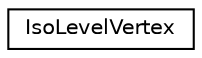 digraph G
{
  edge [fontname="Helvetica",fontsize="10",labelfontname="Helvetica",labelfontsize="10"];
  node [fontname="Helvetica",fontsize="10",shape=record];
  rankdir=LR;
  Node1 [label="IsoLevelVertex",height=0.2,width=0.4,color="black", fillcolor="white", style="filled",URL="$d7/d91/structIsoLevelVertex.html"];
}

